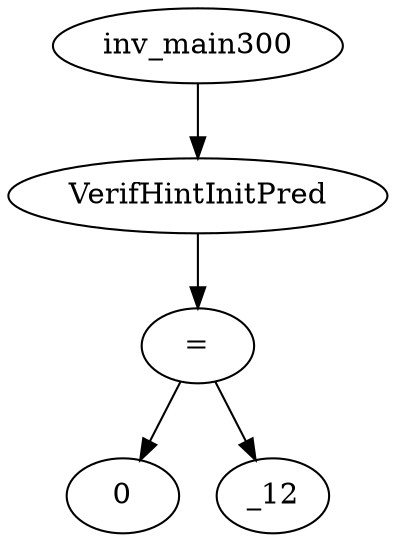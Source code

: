 digraph dag {
0 [label="inv_main300"];
1 [label="VerifHintInitPred"];
2 [label="="];
3 [label="0"];
4 [label="_12"];
0->1
1->2
2->4
2 -> 3
}
